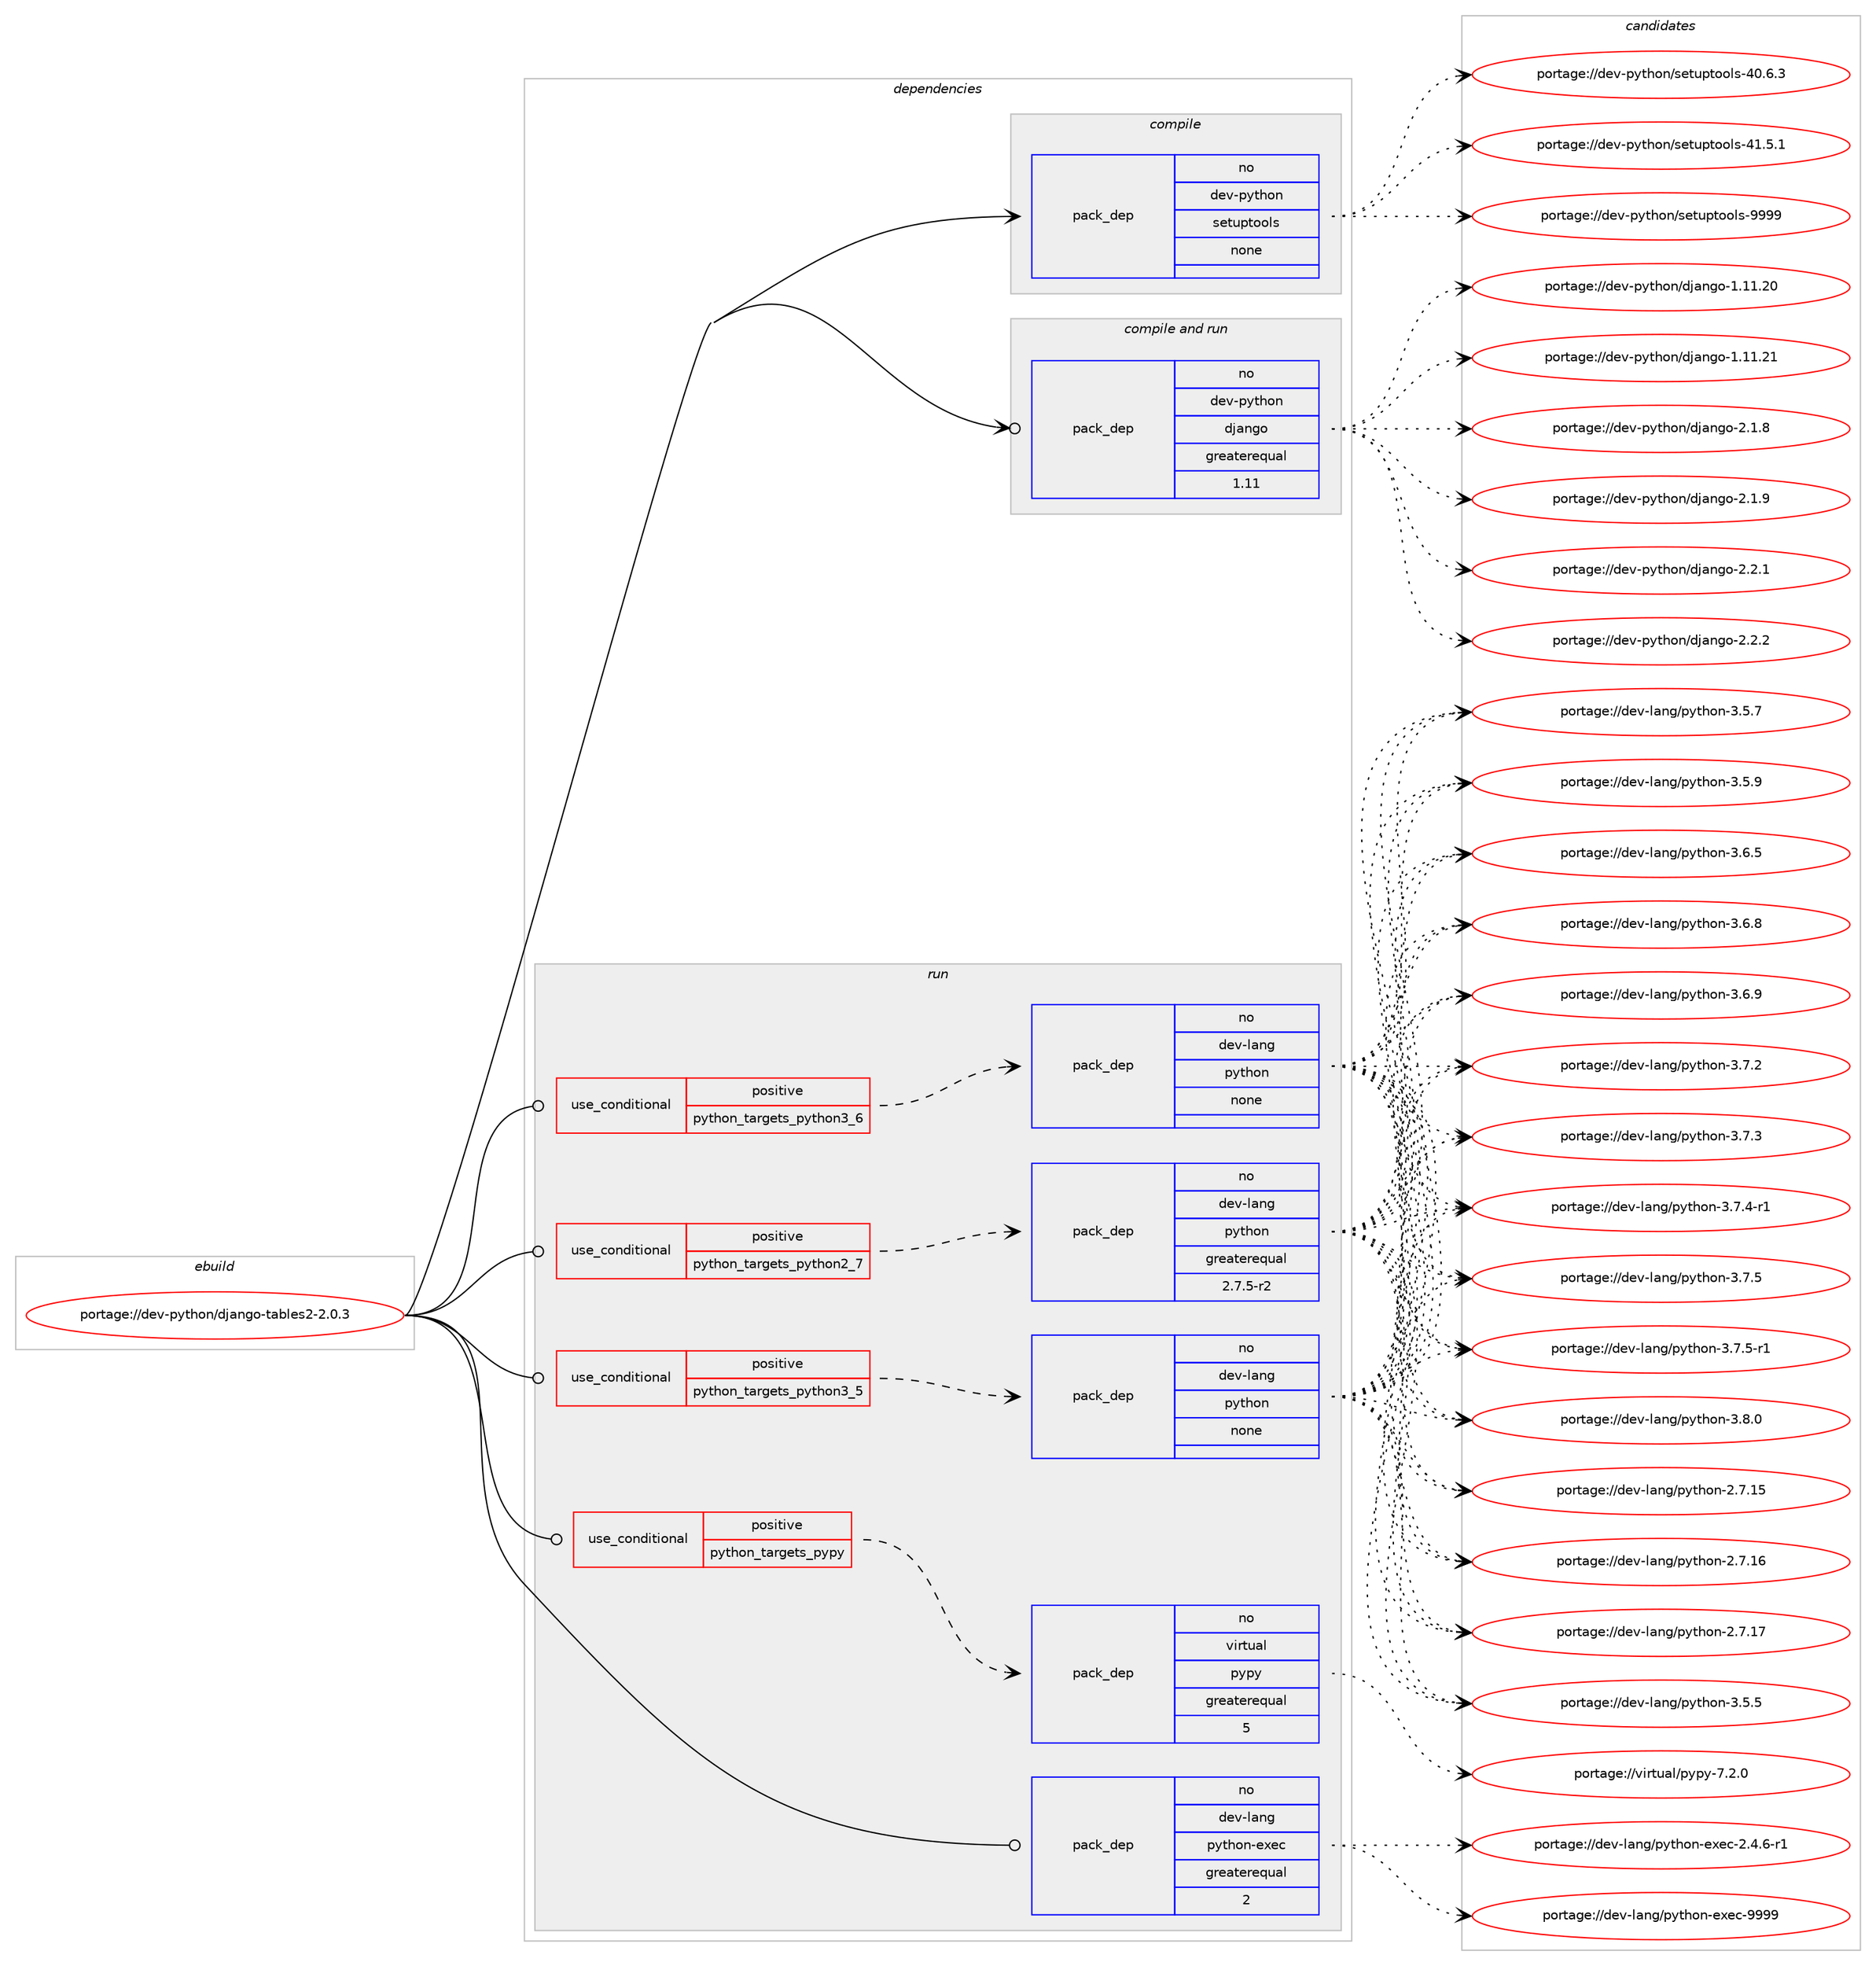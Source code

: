 digraph prolog {

# *************
# Graph options
# *************

newrank=true;
concentrate=true;
compound=true;
graph [rankdir=LR,fontname=Helvetica,fontsize=10,ranksep=1.5];#, ranksep=2.5, nodesep=0.2];
edge  [arrowhead=vee];
node  [fontname=Helvetica,fontsize=10];

# **********
# The ebuild
# **********

subgraph cluster_leftcol {
color=gray;
rank=same;
label=<<i>ebuild</i>>;
id [label="portage://dev-python/django-tables2-2.0.3", color=red, width=4, href="../dev-python/django-tables2-2.0.3.svg"];
}

# ****************
# The dependencies
# ****************

subgraph cluster_midcol {
color=gray;
label=<<i>dependencies</i>>;
subgraph cluster_compile {
fillcolor="#eeeeee";
style=filled;
label=<<i>compile</i>>;
subgraph pack105986 {
dependency137252 [label=<<TABLE BORDER="0" CELLBORDER="1" CELLSPACING="0" CELLPADDING="4" WIDTH="220"><TR><TD ROWSPAN="6" CELLPADDING="30">pack_dep</TD></TR><TR><TD WIDTH="110">no</TD></TR><TR><TD>dev-python</TD></TR><TR><TD>setuptools</TD></TR><TR><TD>none</TD></TR><TR><TD></TD></TR></TABLE>>, shape=none, color=blue];
}
id:e -> dependency137252:w [weight=20,style="solid",arrowhead="vee"];
}
subgraph cluster_compileandrun {
fillcolor="#eeeeee";
style=filled;
label=<<i>compile and run</i>>;
subgraph pack105987 {
dependency137253 [label=<<TABLE BORDER="0" CELLBORDER="1" CELLSPACING="0" CELLPADDING="4" WIDTH="220"><TR><TD ROWSPAN="6" CELLPADDING="30">pack_dep</TD></TR><TR><TD WIDTH="110">no</TD></TR><TR><TD>dev-python</TD></TR><TR><TD>django</TD></TR><TR><TD>greaterequal</TD></TR><TR><TD>1.11</TD></TR></TABLE>>, shape=none, color=blue];
}
id:e -> dependency137253:w [weight=20,style="solid",arrowhead="odotvee"];
}
subgraph cluster_run {
fillcolor="#eeeeee";
style=filled;
label=<<i>run</i>>;
subgraph cond27941 {
dependency137254 [label=<<TABLE BORDER="0" CELLBORDER="1" CELLSPACING="0" CELLPADDING="4"><TR><TD ROWSPAN="3" CELLPADDING="10">use_conditional</TD></TR><TR><TD>positive</TD></TR><TR><TD>python_targets_pypy</TD></TR></TABLE>>, shape=none, color=red];
subgraph pack105988 {
dependency137255 [label=<<TABLE BORDER="0" CELLBORDER="1" CELLSPACING="0" CELLPADDING="4" WIDTH="220"><TR><TD ROWSPAN="6" CELLPADDING="30">pack_dep</TD></TR><TR><TD WIDTH="110">no</TD></TR><TR><TD>virtual</TD></TR><TR><TD>pypy</TD></TR><TR><TD>greaterequal</TD></TR><TR><TD>5</TD></TR></TABLE>>, shape=none, color=blue];
}
dependency137254:e -> dependency137255:w [weight=20,style="dashed",arrowhead="vee"];
}
id:e -> dependency137254:w [weight=20,style="solid",arrowhead="odot"];
subgraph cond27942 {
dependency137256 [label=<<TABLE BORDER="0" CELLBORDER="1" CELLSPACING="0" CELLPADDING="4"><TR><TD ROWSPAN="3" CELLPADDING="10">use_conditional</TD></TR><TR><TD>positive</TD></TR><TR><TD>python_targets_python2_7</TD></TR></TABLE>>, shape=none, color=red];
subgraph pack105989 {
dependency137257 [label=<<TABLE BORDER="0" CELLBORDER="1" CELLSPACING="0" CELLPADDING="4" WIDTH="220"><TR><TD ROWSPAN="6" CELLPADDING="30">pack_dep</TD></TR><TR><TD WIDTH="110">no</TD></TR><TR><TD>dev-lang</TD></TR><TR><TD>python</TD></TR><TR><TD>greaterequal</TD></TR><TR><TD>2.7.5-r2</TD></TR></TABLE>>, shape=none, color=blue];
}
dependency137256:e -> dependency137257:w [weight=20,style="dashed",arrowhead="vee"];
}
id:e -> dependency137256:w [weight=20,style="solid",arrowhead="odot"];
subgraph cond27943 {
dependency137258 [label=<<TABLE BORDER="0" CELLBORDER="1" CELLSPACING="0" CELLPADDING="4"><TR><TD ROWSPAN="3" CELLPADDING="10">use_conditional</TD></TR><TR><TD>positive</TD></TR><TR><TD>python_targets_python3_5</TD></TR></TABLE>>, shape=none, color=red];
subgraph pack105990 {
dependency137259 [label=<<TABLE BORDER="0" CELLBORDER="1" CELLSPACING="0" CELLPADDING="4" WIDTH="220"><TR><TD ROWSPAN="6" CELLPADDING="30">pack_dep</TD></TR><TR><TD WIDTH="110">no</TD></TR><TR><TD>dev-lang</TD></TR><TR><TD>python</TD></TR><TR><TD>none</TD></TR><TR><TD></TD></TR></TABLE>>, shape=none, color=blue];
}
dependency137258:e -> dependency137259:w [weight=20,style="dashed",arrowhead="vee"];
}
id:e -> dependency137258:w [weight=20,style="solid",arrowhead="odot"];
subgraph cond27944 {
dependency137260 [label=<<TABLE BORDER="0" CELLBORDER="1" CELLSPACING="0" CELLPADDING="4"><TR><TD ROWSPAN="3" CELLPADDING="10">use_conditional</TD></TR><TR><TD>positive</TD></TR><TR><TD>python_targets_python3_6</TD></TR></TABLE>>, shape=none, color=red];
subgraph pack105991 {
dependency137261 [label=<<TABLE BORDER="0" CELLBORDER="1" CELLSPACING="0" CELLPADDING="4" WIDTH="220"><TR><TD ROWSPAN="6" CELLPADDING="30">pack_dep</TD></TR><TR><TD WIDTH="110">no</TD></TR><TR><TD>dev-lang</TD></TR><TR><TD>python</TD></TR><TR><TD>none</TD></TR><TR><TD></TD></TR></TABLE>>, shape=none, color=blue];
}
dependency137260:e -> dependency137261:w [weight=20,style="dashed",arrowhead="vee"];
}
id:e -> dependency137260:w [weight=20,style="solid",arrowhead="odot"];
subgraph pack105992 {
dependency137262 [label=<<TABLE BORDER="0" CELLBORDER="1" CELLSPACING="0" CELLPADDING="4" WIDTH="220"><TR><TD ROWSPAN="6" CELLPADDING="30">pack_dep</TD></TR><TR><TD WIDTH="110">no</TD></TR><TR><TD>dev-lang</TD></TR><TR><TD>python-exec</TD></TR><TR><TD>greaterequal</TD></TR><TR><TD>2</TD></TR></TABLE>>, shape=none, color=blue];
}
id:e -> dependency137262:w [weight=20,style="solid",arrowhead="odot"];
}
}

# **************
# The candidates
# **************

subgraph cluster_choices {
rank=same;
color=gray;
label=<<i>candidates</i>>;

subgraph choice105986 {
color=black;
nodesep=1;
choiceportage100101118451121211161041111104711510111611711211611111110811545524846544651 [label="portage://dev-python/setuptools-40.6.3", color=red, width=4,href="../dev-python/setuptools-40.6.3.svg"];
choiceportage100101118451121211161041111104711510111611711211611111110811545524946534649 [label="portage://dev-python/setuptools-41.5.1", color=red, width=4,href="../dev-python/setuptools-41.5.1.svg"];
choiceportage10010111845112121116104111110471151011161171121161111111081154557575757 [label="portage://dev-python/setuptools-9999", color=red, width=4,href="../dev-python/setuptools-9999.svg"];
dependency137252:e -> choiceportage100101118451121211161041111104711510111611711211611111110811545524846544651:w [style=dotted,weight="100"];
dependency137252:e -> choiceportage100101118451121211161041111104711510111611711211611111110811545524946534649:w [style=dotted,weight="100"];
dependency137252:e -> choiceportage10010111845112121116104111110471151011161171121161111111081154557575757:w [style=dotted,weight="100"];
}
subgraph choice105987 {
color=black;
nodesep=1;
choiceportage1001011184511212111610411111047100106971101031114549464949465048 [label="portage://dev-python/django-1.11.20", color=red, width=4,href="../dev-python/django-1.11.20.svg"];
choiceportage1001011184511212111610411111047100106971101031114549464949465049 [label="portage://dev-python/django-1.11.21", color=red, width=4,href="../dev-python/django-1.11.21.svg"];
choiceportage100101118451121211161041111104710010697110103111455046494656 [label="portage://dev-python/django-2.1.8", color=red, width=4,href="../dev-python/django-2.1.8.svg"];
choiceportage100101118451121211161041111104710010697110103111455046494657 [label="portage://dev-python/django-2.1.9", color=red, width=4,href="../dev-python/django-2.1.9.svg"];
choiceportage100101118451121211161041111104710010697110103111455046504649 [label="portage://dev-python/django-2.2.1", color=red, width=4,href="../dev-python/django-2.2.1.svg"];
choiceportage100101118451121211161041111104710010697110103111455046504650 [label="portage://dev-python/django-2.2.2", color=red, width=4,href="../dev-python/django-2.2.2.svg"];
dependency137253:e -> choiceportage1001011184511212111610411111047100106971101031114549464949465048:w [style=dotted,weight="100"];
dependency137253:e -> choiceportage1001011184511212111610411111047100106971101031114549464949465049:w [style=dotted,weight="100"];
dependency137253:e -> choiceportage100101118451121211161041111104710010697110103111455046494656:w [style=dotted,weight="100"];
dependency137253:e -> choiceportage100101118451121211161041111104710010697110103111455046494657:w [style=dotted,weight="100"];
dependency137253:e -> choiceportage100101118451121211161041111104710010697110103111455046504649:w [style=dotted,weight="100"];
dependency137253:e -> choiceportage100101118451121211161041111104710010697110103111455046504650:w [style=dotted,weight="100"];
}
subgraph choice105988 {
color=black;
nodesep=1;
choiceportage1181051141161179710847112121112121455546504648 [label="portage://virtual/pypy-7.2.0", color=red, width=4,href="../virtual/pypy-7.2.0.svg"];
dependency137255:e -> choiceportage1181051141161179710847112121112121455546504648:w [style=dotted,weight="100"];
}
subgraph choice105989 {
color=black;
nodesep=1;
choiceportage10010111845108971101034711212111610411111045504655464953 [label="portage://dev-lang/python-2.7.15", color=red, width=4,href="../dev-lang/python-2.7.15.svg"];
choiceportage10010111845108971101034711212111610411111045504655464954 [label="portage://dev-lang/python-2.7.16", color=red, width=4,href="../dev-lang/python-2.7.16.svg"];
choiceportage10010111845108971101034711212111610411111045504655464955 [label="portage://dev-lang/python-2.7.17", color=red, width=4,href="../dev-lang/python-2.7.17.svg"];
choiceportage100101118451089711010347112121116104111110455146534653 [label="portage://dev-lang/python-3.5.5", color=red, width=4,href="../dev-lang/python-3.5.5.svg"];
choiceportage100101118451089711010347112121116104111110455146534655 [label="portage://dev-lang/python-3.5.7", color=red, width=4,href="../dev-lang/python-3.5.7.svg"];
choiceportage100101118451089711010347112121116104111110455146534657 [label="portage://dev-lang/python-3.5.9", color=red, width=4,href="../dev-lang/python-3.5.9.svg"];
choiceportage100101118451089711010347112121116104111110455146544653 [label="portage://dev-lang/python-3.6.5", color=red, width=4,href="../dev-lang/python-3.6.5.svg"];
choiceportage100101118451089711010347112121116104111110455146544656 [label="portage://dev-lang/python-3.6.8", color=red, width=4,href="../dev-lang/python-3.6.8.svg"];
choiceportage100101118451089711010347112121116104111110455146544657 [label="portage://dev-lang/python-3.6.9", color=red, width=4,href="../dev-lang/python-3.6.9.svg"];
choiceportage100101118451089711010347112121116104111110455146554650 [label="portage://dev-lang/python-3.7.2", color=red, width=4,href="../dev-lang/python-3.7.2.svg"];
choiceportage100101118451089711010347112121116104111110455146554651 [label="portage://dev-lang/python-3.7.3", color=red, width=4,href="../dev-lang/python-3.7.3.svg"];
choiceportage1001011184510897110103471121211161041111104551465546524511449 [label="portage://dev-lang/python-3.7.4-r1", color=red, width=4,href="../dev-lang/python-3.7.4-r1.svg"];
choiceportage100101118451089711010347112121116104111110455146554653 [label="portage://dev-lang/python-3.7.5", color=red, width=4,href="../dev-lang/python-3.7.5.svg"];
choiceportage1001011184510897110103471121211161041111104551465546534511449 [label="portage://dev-lang/python-3.7.5-r1", color=red, width=4,href="../dev-lang/python-3.7.5-r1.svg"];
choiceportage100101118451089711010347112121116104111110455146564648 [label="portage://dev-lang/python-3.8.0", color=red, width=4,href="../dev-lang/python-3.8.0.svg"];
dependency137257:e -> choiceportage10010111845108971101034711212111610411111045504655464953:w [style=dotted,weight="100"];
dependency137257:e -> choiceportage10010111845108971101034711212111610411111045504655464954:w [style=dotted,weight="100"];
dependency137257:e -> choiceportage10010111845108971101034711212111610411111045504655464955:w [style=dotted,weight="100"];
dependency137257:e -> choiceportage100101118451089711010347112121116104111110455146534653:w [style=dotted,weight="100"];
dependency137257:e -> choiceportage100101118451089711010347112121116104111110455146534655:w [style=dotted,weight="100"];
dependency137257:e -> choiceportage100101118451089711010347112121116104111110455146534657:w [style=dotted,weight="100"];
dependency137257:e -> choiceportage100101118451089711010347112121116104111110455146544653:w [style=dotted,weight="100"];
dependency137257:e -> choiceportage100101118451089711010347112121116104111110455146544656:w [style=dotted,weight="100"];
dependency137257:e -> choiceportage100101118451089711010347112121116104111110455146544657:w [style=dotted,weight="100"];
dependency137257:e -> choiceportage100101118451089711010347112121116104111110455146554650:w [style=dotted,weight="100"];
dependency137257:e -> choiceportage100101118451089711010347112121116104111110455146554651:w [style=dotted,weight="100"];
dependency137257:e -> choiceportage1001011184510897110103471121211161041111104551465546524511449:w [style=dotted,weight="100"];
dependency137257:e -> choiceportage100101118451089711010347112121116104111110455146554653:w [style=dotted,weight="100"];
dependency137257:e -> choiceportage1001011184510897110103471121211161041111104551465546534511449:w [style=dotted,weight="100"];
dependency137257:e -> choiceportage100101118451089711010347112121116104111110455146564648:w [style=dotted,weight="100"];
}
subgraph choice105990 {
color=black;
nodesep=1;
choiceportage10010111845108971101034711212111610411111045504655464953 [label="portage://dev-lang/python-2.7.15", color=red, width=4,href="../dev-lang/python-2.7.15.svg"];
choiceportage10010111845108971101034711212111610411111045504655464954 [label="portage://dev-lang/python-2.7.16", color=red, width=4,href="../dev-lang/python-2.7.16.svg"];
choiceportage10010111845108971101034711212111610411111045504655464955 [label="portage://dev-lang/python-2.7.17", color=red, width=4,href="../dev-lang/python-2.7.17.svg"];
choiceportage100101118451089711010347112121116104111110455146534653 [label="portage://dev-lang/python-3.5.5", color=red, width=4,href="../dev-lang/python-3.5.5.svg"];
choiceportage100101118451089711010347112121116104111110455146534655 [label="portage://dev-lang/python-3.5.7", color=red, width=4,href="../dev-lang/python-3.5.7.svg"];
choiceportage100101118451089711010347112121116104111110455146534657 [label="portage://dev-lang/python-3.5.9", color=red, width=4,href="../dev-lang/python-3.5.9.svg"];
choiceportage100101118451089711010347112121116104111110455146544653 [label="portage://dev-lang/python-3.6.5", color=red, width=4,href="../dev-lang/python-3.6.5.svg"];
choiceportage100101118451089711010347112121116104111110455146544656 [label="portage://dev-lang/python-3.6.8", color=red, width=4,href="../dev-lang/python-3.6.8.svg"];
choiceportage100101118451089711010347112121116104111110455146544657 [label="portage://dev-lang/python-3.6.9", color=red, width=4,href="../dev-lang/python-3.6.9.svg"];
choiceportage100101118451089711010347112121116104111110455146554650 [label="portage://dev-lang/python-3.7.2", color=red, width=4,href="../dev-lang/python-3.7.2.svg"];
choiceportage100101118451089711010347112121116104111110455146554651 [label="portage://dev-lang/python-3.7.3", color=red, width=4,href="../dev-lang/python-3.7.3.svg"];
choiceportage1001011184510897110103471121211161041111104551465546524511449 [label="portage://dev-lang/python-3.7.4-r1", color=red, width=4,href="../dev-lang/python-3.7.4-r1.svg"];
choiceportage100101118451089711010347112121116104111110455146554653 [label="portage://dev-lang/python-3.7.5", color=red, width=4,href="../dev-lang/python-3.7.5.svg"];
choiceportage1001011184510897110103471121211161041111104551465546534511449 [label="portage://dev-lang/python-3.7.5-r1", color=red, width=4,href="../dev-lang/python-3.7.5-r1.svg"];
choiceportage100101118451089711010347112121116104111110455146564648 [label="portage://dev-lang/python-3.8.0", color=red, width=4,href="../dev-lang/python-3.8.0.svg"];
dependency137259:e -> choiceportage10010111845108971101034711212111610411111045504655464953:w [style=dotted,weight="100"];
dependency137259:e -> choiceportage10010111845108971101034711212111610411111045504655464954:w [style=dotted,weight="100"];
dependency137259:e -> choiceportage10010111845108971101034711212111610411111045504655464955:w [style=dotted,weight="100"];
dependency137259:e -> choiceportage100101118451089711010347112121116104111110455146534653:w [style=dotted,weight="100"];
dependency137259:e -> choiceportage100101118451089711010347112121116104111110455146534655:w [style=dotted,weight="100"];
dependency137259:e -> choiceportage100101118451089711010347112121116104111110455146534657:w [style=dotted,weight="100"];
dependency137259:e -> choiceportage100101118451089711010347112121116104111110455146544653:w [style=dotted,weight="100"];
dependency137259:e -> choiceportage100101118451089711010347112121116104111110455146544656:w [style=dotted,weight="100"];
dependency137259:e -> choiceportage100101118451089711010347112121116104111110455146544657:w [style=dotted,weight="100"];
dependency137259:e -> choiceportage100101118451089711010347112121116104111110455146554650:w [style=dotted,weight="100"];
dependency137259:e -> choiceportage100101118451089711010347112121116104111110455146554651:w [style=dotted,weight="100"];
dependency137259:e -> choiceportage1001011184510897110103471121211161041111104551465546524511449:w [style=dotted,weight="100"];
dependency137259:e -> choiceportage100101118451089711010347112121116104111110455146554653:w [style=dotted,weight="100"];
dependency137259:e -> choiceportage1001011184510897110103471121211161041111104551465546534511449:w [style=dotted,weight="100"];
dependency137259:e -> choiceportage100101118451089711010347112121116104111110455146564648:w [style=dotted,weight="100"];
}
subgraph choice105991 {
color=black;
nodesep=1;
choiceportage10010111845108971101034711212111610411111045504655464953 [label="portage://dev-lang/python-2.7.15", color=red, width=4,href="../dev-lang/python-2.7.15.svg"];
choiceportage10010111845108971101034711212111610411111045504655464954 [label="portage://dev-lang/python-2.7.16", color=red, width=4,href="../dev-lang/python-2.7.16.svg"];
choiceportage10010111845108971101034711212111610411111045504655464955 [label="portage://dev-lang/python-2.7.17", color=red, width=4,href="../dev-lang/python-2.7.17.svg"];
choiceportage100101118451089711010347112121116104111110455146534653 [label="portage://dev-lang/python-3.5.5", color=red, width=4,href="../dev-lang/python-3.5.5.svg"];
choiceportage100101118451089711010347112121116104111110455146534655 [label="portage://dev-lang/python-3.5.7", color=red, width=4,href="../dev-lang/python-3.5.7.svg"];
choiceportage100101118451089711010347112121116104111110455146534657 [label="portage://dev-lang/python-3.5.9", color=red, width=4,href="../dev-lang/python-3.5.9.svg"];
choiceportage100101118451089711010347112121116104111110455146544653 [label="portage://dev-lang/python-3.6.5", color=red, width=4,href="../dev-lang/python-3.6.5.svg"];
choiceportage100101118451089711010347112121116104111110455146544656 [label="portage://dev-lang/python-3.6.8", color=red, width=4,href="../dev-lang/python-3.6.8.svg"];
choiceportage100101118451089711010347112121116104111110455146544657 [label="portage://dev-lang/python-3.6.9", color=red, width=4,href="../dev-lang/python-3.6.9.svg"];
choiceportage100101118451089711010347112121116104111110455146554650 [label="portage://dev-lang/python-3.7.2", color=red, width=4,href="../dev-lang/python-3.7.2.svg"];
choiceportage100101118451089711010347112121116104111110455146554651 [label="portage://dev-lang/python-3.7.3", color=red, width=4,href="../dev-lang/python-3.7.3.svg"];
choiceportage1001011184510897110103471121211161041111104551465546524511449 [label="portage://dev-lang/python-3.7.4-r1", color=red, width=4,href="../dev-lang/python-3.7.4-r1.svg"];
choiceportage100101118451089711010347112121116104111110455146554653 [label="portage://dev-lang/python-3.7.5", color=red, width=4,href="../dev-lang/python-3.7.5.svg"];
choiceportage1001011184510897110103471121211161041111104551465546534511449 [label="portage://dev-lang/python-3.7.5-r1", color=red, width=4,href="../dev-lang/python-3.7.5-r1.svg"];
choiceportage100101118451089711010347112121116104111110455146564648 [label="portage://dev-lang/python-3.8.0", color=red, width=4,href="../dev-lang/python-3.8.0.svg"];
dependency137261:e -> choiceportage10010111845108971101034711212111610411111045504655464953:w [style=dotted,weight="100"];
dependency137261:e -> choiceportage10010111845108971101034711212111610411111045504655464954:w [style=dotted,weight="100"];
dependency137261:e -> choiceportage10010111845108971101034711212111610411111045504655464955:w [style=dotted,weight="100"];
dependency137261:e -> choiceportage100101118451089711010347112121116104111110455146534653:w [style=dotted,weight="100"];
dependency137261:e -> choiceportage100101118451089711010347112121116104111110455146534655:w [style=dotted,weight="100"];
dependency137261:e -> choiceportage100101118451089711010347112121116104111110455146534657:w [style=dotted,weight="100"];
dependency137261:e -> choiceportage100101118451089711010347112121116104111110455146544653:w [style=dotted,weight="100"];
dependency137261:e -> choiceportage100101118451089711010347112121116104111110455146544656:w [style=dotted,weight="100"];
dependency137261:e -> choiceportage100101118451089711010347112121116104111110455146544657:w [style=dotted,weight="100"];
dependency137261:e -> choiceportage100101118451089711010347112121116104111110455146554650:w [style=dotted,weight="100"];
dependency137261:e -> choiceportage100101118451089711010347112121116104111110455146554651:w [style=dotted,weight="100"];
dependency137261:e -> choiceportage1001011184510897110103471121211161041111104551465546524511449:w [style=dotted,weight="100"];
dependency137261:e -> choiceportage100101118451089711010347112121116104111110455146554653:w [style=dotted,weight="100"];
dependency137261:e -> choiceportage1001011184510897110103471121211161041111104551465546534511449:w [style=dotted,weight="100"];
dependency137261:e -> choiceportage100101118451089711010347112121116104111110455146564648:w [style=dotted,weight="100"];
}
subgraph choice105992 {
color=black;
nodesep=1;
choiceportage10010111845108971101034711212111610411111045101120101994550465246544511449 [label="portage://dev-lang/python-exec-2.4.6-r1", color=red, width=4,href="../dev-lang/python-exec-2.4.6-r1.svg"];
choiceportage10010111845108971101034711212111610411111045101120101994557575757 [label="portage://dev-lang/python-exec-9999", color=red, width=4,href="../dev-lang/python-exec-9999.svg"];
dependency137262:e -> choiceportage10010111845108971101034711212111610411111045101120101994550465246544511449:w [style=dotted,weight="100"];
dependency137262:e -> choiceportage10010111845108971101034711212111610411111045101120101994557575757:w [style=dotted,weight="100"];
}
}

}
